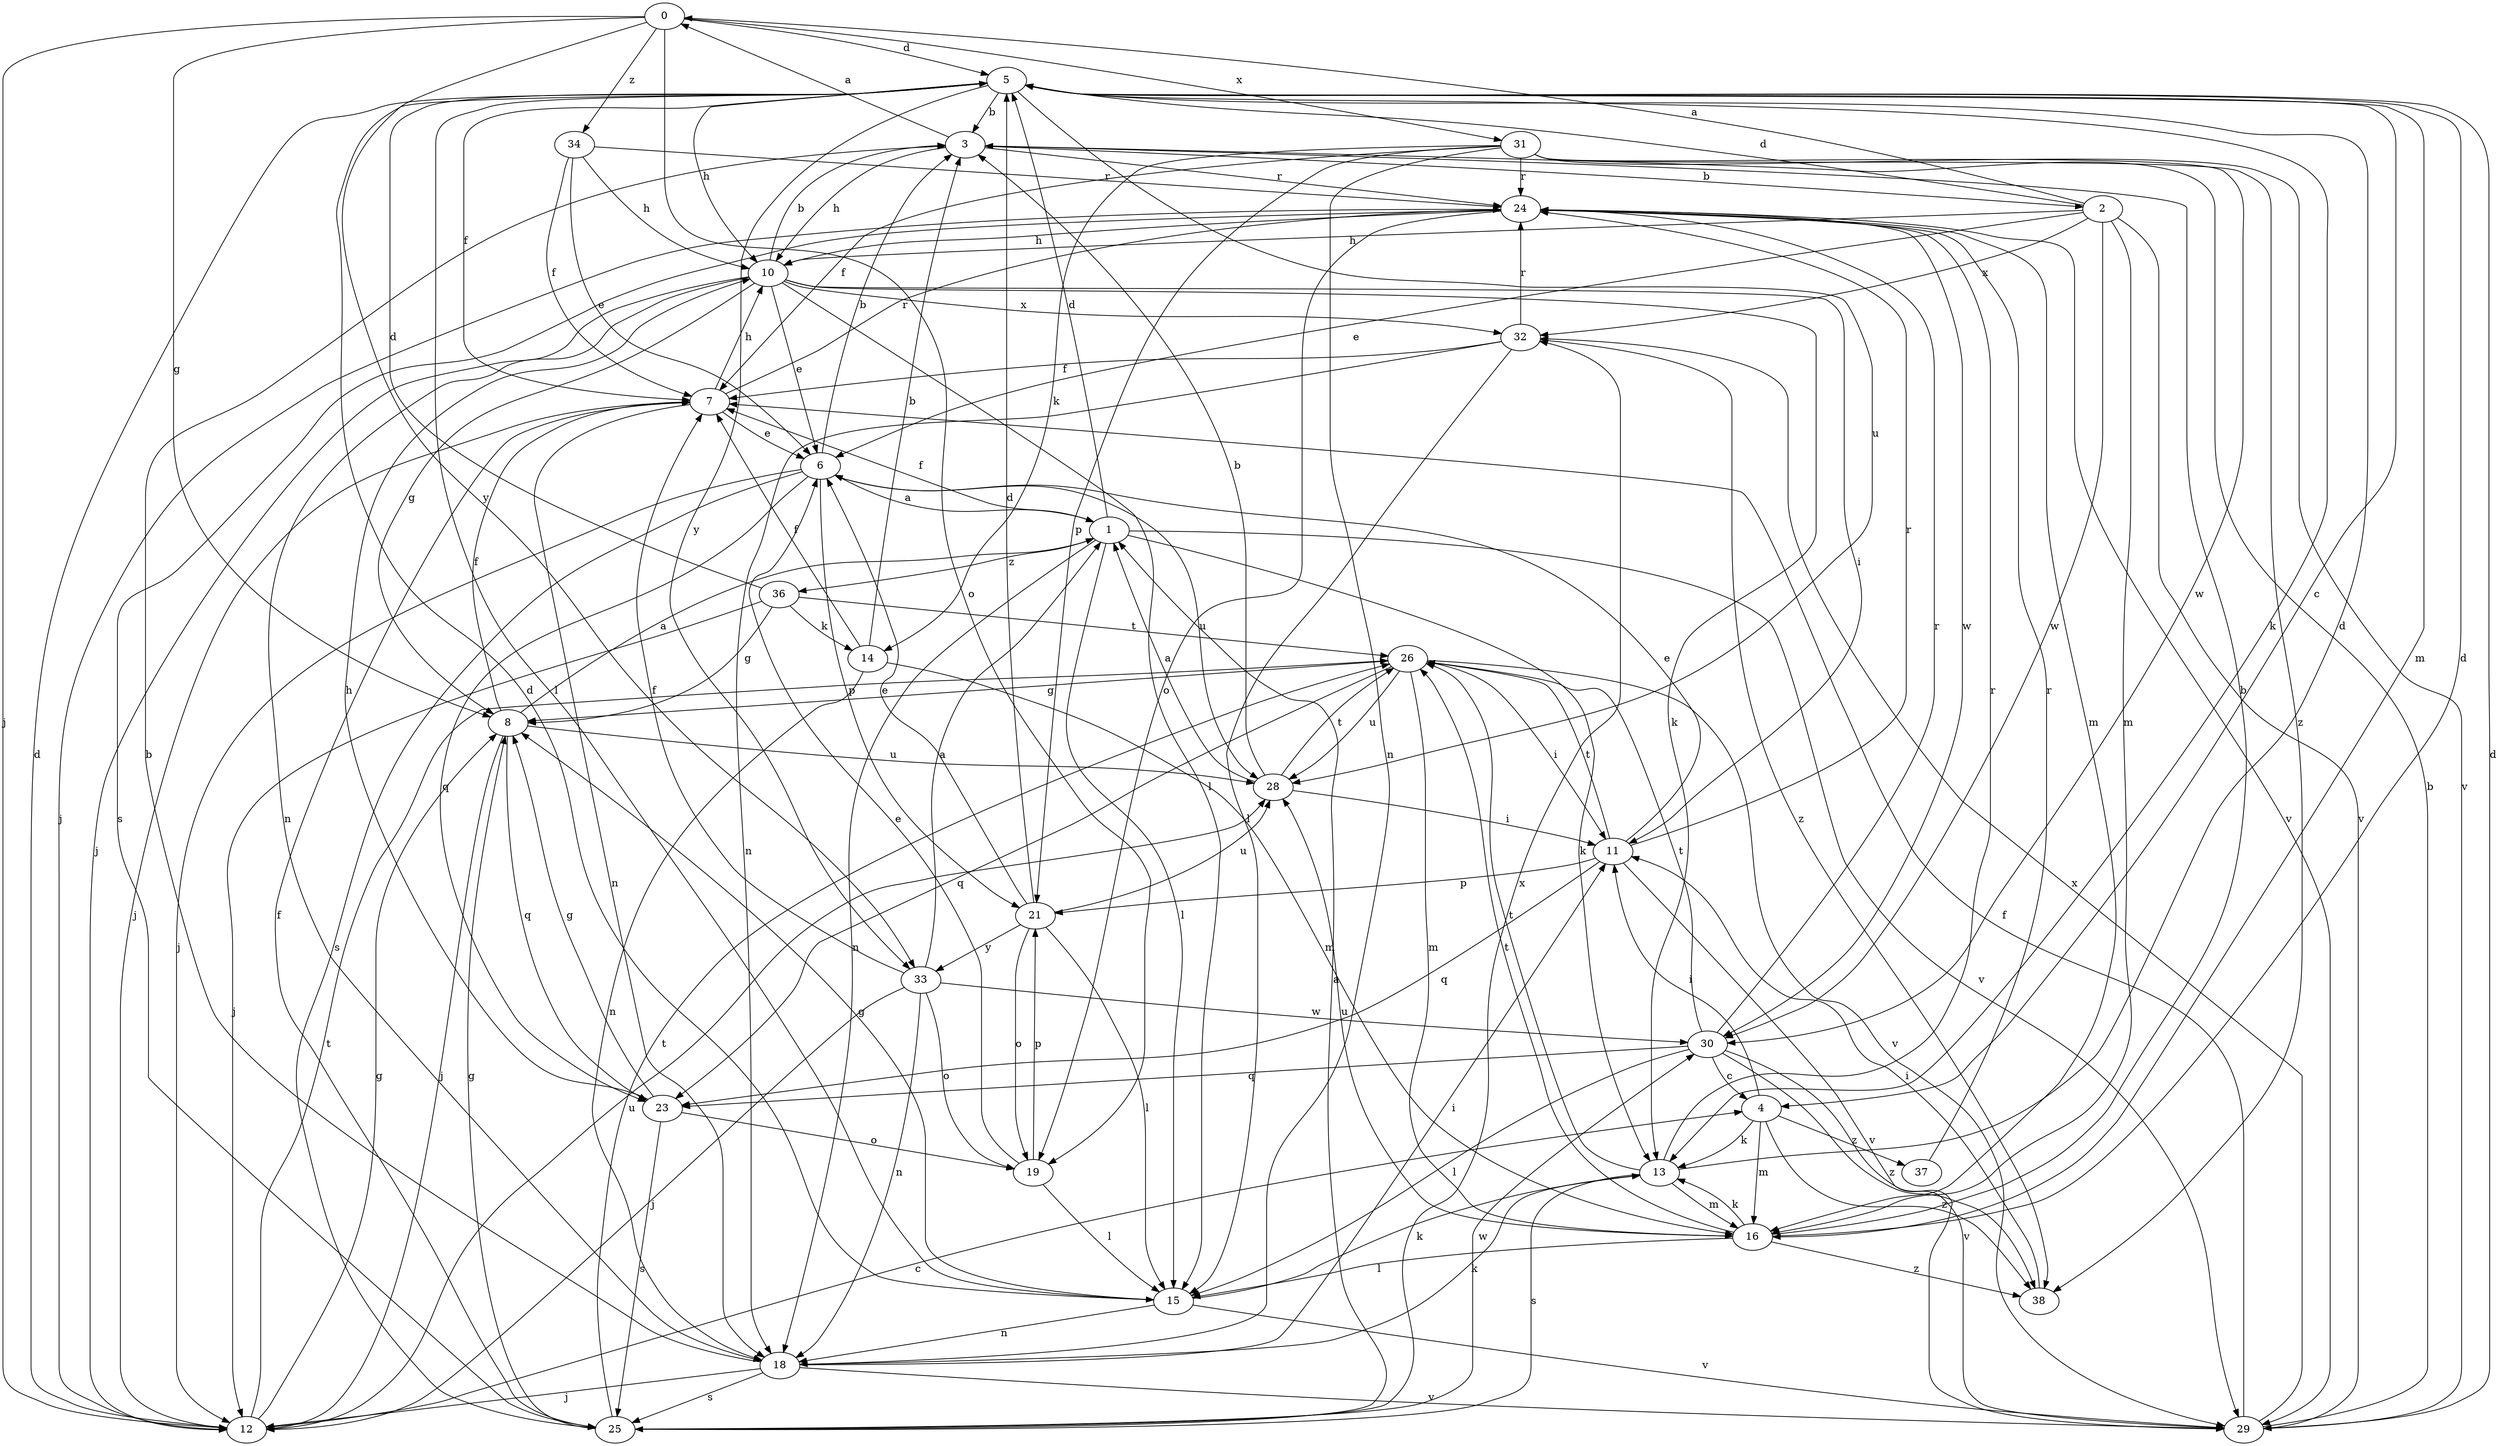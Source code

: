 strict digraph  {
0;
1;
2;
3;
4;
5;
6;
7;
8;
10;
11;
12;
13;
14;
15;
16;
18;
19;
21;
23;
24;
25;
26;
28;
29;
30;
31;
32;
33;
34;
36;
37;
38;
0 -> 5  [label=d];
0 -> 8  [label=g];
0 -> 12  [label=j];
0 -> 19  [label=o];
0 -> 31  [label=x];
0 -> 33  [label=y];
0 -> 34  [label=z];
1 -> 5  [label=d];
1 -> 7  [label=f];
1 -> 13  [label=k];
1 -> 15  [label=l];
1 -> 18  [label=n];
1 -> 29  [label=v];
1 -> 36  [label=z];
2 -> 0  [label=a];
2 -> 5  [label=d];
2 -> 6  [label=e];
2 -> 10  [label=h];
2 -> 16  [label=m];
2 -> 29  [label=v];
2 -> 30  [label=w];
2 -> 32  [label=x];
3 -> 0  [label=a];
3 -> 2  [label=b];
3 -> 10  [label=h];
3 -> 24  [label=r];
4 -> 11  [label=i];
4 -> 13  [label=k];
4 -> 16  [label=m];
4 -> 37  [label=z];
4 -> 38  [label=z];
5 -> 3  [label=b];
5 -> 4  [label=c];
5 -> 7  [label=f];
5 -> 10  [label=h];
5 -> 13  [label=k];
5 -> 15  [label=l];
5 -> 16  [label=m];
5 -> 28  [label=u];
5 -> 33  [label=y];
6 -> 1  [label=a];
6 -> 3  [label=b];
6 -> 12  [label=j];
6 -> 21  [label=p];
6 -> 23  [label=q];
6 -> 25  [label=s];
6 -> 28  [label=u];
7 -> 6  [label=e];
7 -> 10  [label=h];
7 -> 12  [label=j];
7 -> 18  [label=n];
7 -> 24  [label=r];
8 -> 1  [label=a];
8 -> 7  [label=f];
8 -> 12  [label=j];
8 -> 23  [label=q];
8 -> 28  [label=u];
10 -> 3  [label=b];
10 -> 6  [label=e];
10 -> 8  [label=g];
10 -> 11  [label=i];
10 -> 12  [label=j];
10 -> 13  [label=k];
10 -> 15  [label=l];
10 -> 18  [label=n];
10 -> 32  [label=x];
11 -> 6  [label=e];
11 -> 21  [label=p];
11 -> 23  [label=q];
11 -> 24  [label=r];
11 -> 26  [label=t];
11 -> 29  [label=v];
12 -> 4  [label=c];
12 -> 5  [label=d];
12 -> 8  [label=g];
12 -> 26  [label=t];
12 -> 28  [label=u];
13 -> 5  [label=d];
13 -> 16  [label=m];
13 -> 24  [label=r];
13 -> 25  [label=s];
13 -> 26  [label=t];
14 -> 3  [label=b];
14 -> 7  [label=f];
14 -> 16  [label=m];
14 -> 18  [label=n];
15 -> 5  [label=d];
15 -> 8  [label=g];
15 -> 13  [label=k];
15 -> 18  [label=n];
15 -> 29  [label=v];
16 -> 3  [label=b];
16 -> 5  [label=d];
16 -> 13  [label=k];
16 -> 15  [label=l];
16 -> 26  [label=t];
16 -> 28  [label=u];
16 -> 38  [label=z];
18 -> 3  [label=b];
18 -> 11  [label=i];
18 -> 12  [label=j];
18 -> 13  [label=k];
18 -> 25  [label=s];
18 -> 29  [label=v];
19 -> 6  [label=e];
19 -> 15  [label=l];
19 -> 21  [label=p];
21 -> 5  [label=d];
21 -> 6  [label=e];
21 -> 15  [label=l];
21 -> 19  [label=o];
21 -> 28  [label=u];
21 -> 33  [label=y];
23 -> 8  [label=g];
23 -> 10  [label=h];
23 -> 19  [label=o];
23 -> 25  [label=s];
24 -> 10  [label=h];
24 -> 12  [label=j];
24 -> 16  [label=m];
24 -> 19  [label=o];
24 -> 25  [label=s];
24 -> 29  [label=v];
24 -> 30  [label=w];
25 -> 1  [label=a];
25 -> 7  [label=f];
25 -> 8  [label=g];
25 -> 26  [label=t];
25 -> 30  [label=w];
25 -> 32  [label=x];
26 -> 8  [label=g];
26 -> 11  [label=i];
26 -> 16  [label=m];
26 -> 23  [label=q];
26 -> 28  [label=u];
26 -> 29  [label=v];
28 -> 1  [label=a];
28 -> 3  [label=b];
28 -> 11  [label=i];
28 -> 26  [label=t];
29 -> 3  [label=b];
29 -> 5  [label=d];
29 -> 7  [label=f];
29 -> 32  [label=x];
30 -> 4  [label=c];
30 -> 15  [label=l];
30 -> 23  [label=q];
30 -> 24  [label=r];
30 -> 26  [label=t];
30 -> 29  [label=v];
30 -> 38  [label=z];
31 -> 7  [label=f];
31 -> 14  [label=k];
31 -> 18  [label=n];
31 -> 21  [label=p];
31 -> 24  [label=r];
31 -> 29  [label=v];
31 -> 30  [label=w];
31 -> 38  [label=z];
32 -> 7  [label=f];
32 -> 15  [label=l];
32 -> 18  [label=n];
32 -> 24  [label=r];
32 -> 38  [label=z];
33 -> 1  [label=a];
33 -> 7  [label=f];
33 -> 12  [label=j];
33 -> 18  [label=n];
33 -> 19  [label=o];
33 -> 30  [label=w];
34 -> 6  [label=e];
34 -> 7  [label=f];
34 -> 10  [label=h];
34 -> 24  [label=r];
36 -> 5  [label=d];
36 -> 8  [label=g];
36 -> 12  [label=j];
36 -> 14  [label=k];
36 -> 26  [label=t];
37 -> 24  [label=r];
38 -> 11  [label=i];
}

